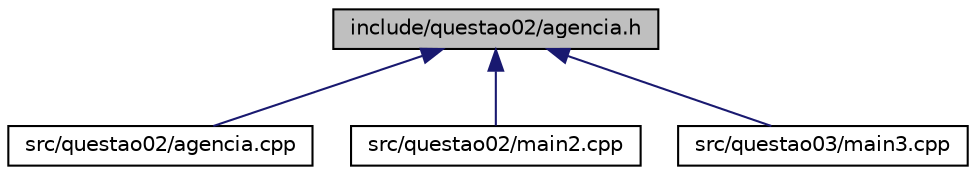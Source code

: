 digraph "include/questao02/agencia.h"
{
  edge [fontname="Helvetica",fontsize="10",labelfontname="Helvetica",labelfontsize="10"];
  node [fontname="Helvetica",fontsize="10",shape=record];
  Node1 [label="include/questao02/agencia.h",height=0.2,width=0.4,color="black", fillcolor="grey75", style="filled", fontcolor="black"];
  Node1 -> Node2 [dir="back",color="midnightblue",fontsize="10",style="solid",fontname="Helvetica"];
  Node2 [label="src/questao02/agencia.cpp",height=0.2,width=0.4,color="black", fillcolor="white", style="filled",URL="$agencia_8cpp.html",tooltip="Implementação dos métodos da classe Agencia. "];
  Node1 -> Node3 [dir="back",color="midnightblue",fontsize="10",style="solid",fontname="Helvetica"];
  Node3 [label="src/questao02/main2.cpp",height=0.2,width=0.4,color="black", fillcolor="white", style="filled",URL="$main2_8cpp.html",tooltip="Programa para testar as classes Conta e Agencia. "];
  Node1 -> Node4 [dir="back",color="midnightblue",fontsize="10",style="solid",fontname="Helvetica"];
  Node4 [label="src/questao03/main3.cpp",height=0.2,width=0.4,color="black", fillcolor="white", style="filled",URL="$main3_8cpp.html",tooltip="Programa para testar as classes Conta e Agencia. "];
}
